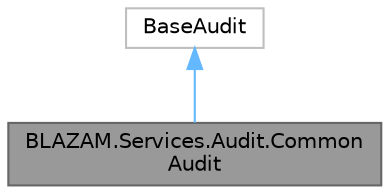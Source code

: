 digraph "BLAZAM.Services.Audit.CommonAudit"
{
 // LATEX_PDF_SIZE
  bgcolor="transparent";
  edge [fontname=Helvetica,fontsize=10,labelfontname=Helvetica,labelfontsize=10];
  node [fontname=Helvetica,fontsize=10,shape=box,height=0.2,width=0.4];
  Node1 [id="Node000001",label="BLAZAM.Services.Audit.Common\lAudit",height=0.2,width=0.4,color="gray40", fillcolor="grey60", style="filled", fontcolor="black",tooltip=" "];
  Node2 -> Node1 [id="edge1_Node000001_Node000002",dir="back",color="steelblue1",style="solid",tooltip=" "];
  Node2 [id="Node000002",label="BaseAudit",height=0.2,width=0.4,color="grey75", fillcolor="white", style="filled",URL="$class_b_l_a_z_a_m_1_1_services_1_1_audit_1_1_base_audit.html",tooltip=" "];
}
